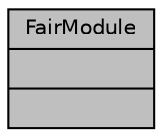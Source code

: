 digraph "FairModule"
{
 // INTERACTIVE_SVG=YES
  bgcolor="transparent";
  edge [fontname="Helvetica",fontsize="10",labelfontname="Helvetica",labelfontsize="10"];
  node [fontname="Helvetica",fontsize="10",shape=record];
  Node1 [label="{FairModule\n||}",height=0.2,width=0.4,color="black", fillcolor="grey75", style="filled", fontcolor="black"];
}

